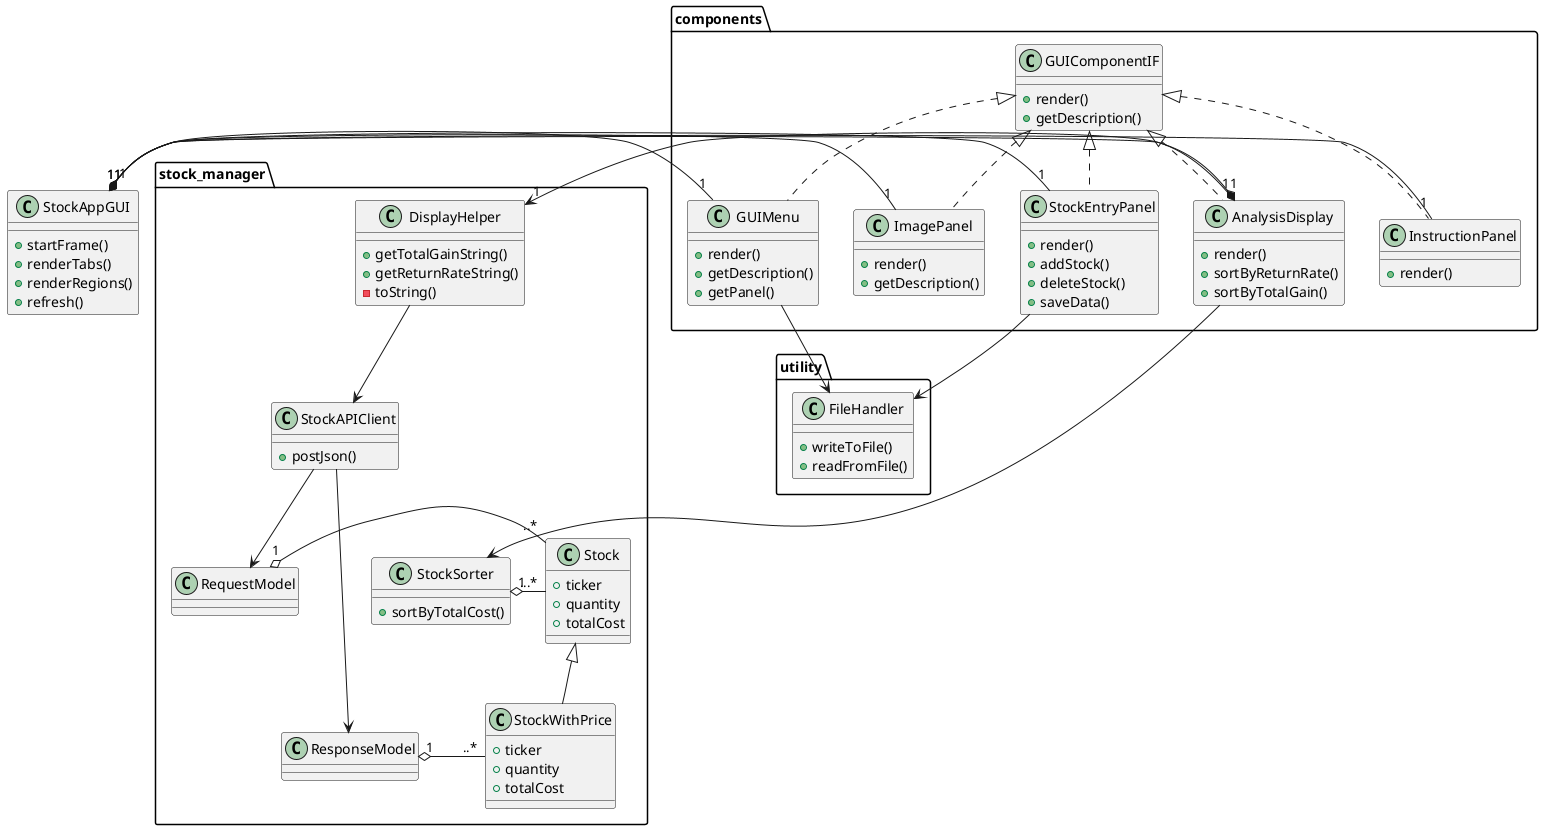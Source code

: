 @startuml
'https://plantuml.com/class-diagram

class StockAppGUI{
    +startFrame()
    +renderTabs()
    +renderRegions()
    +refresh()
}

package components{

    class GUIComponentIF{
        +render()
        +getDescription()
    }
    class GUIMenu implements GUIComponentIF{
        +render()
        +getDescription()
        +getPanel()
    }
    StockAppGUI "1" *- "1" GUIMenu

    class ImagePanel implements GUIComponentIF{
        +render()
        +getDescription()
    }
    StockAppGUI "1" *- "1" ImagePanel

    class AnalysisDisplay implements GUIComponentIF{
        +render()
        +sortByReturnRate()
        +sortByTotalGain()
    }
    StockAppGUI "1" *- "1" AnalysisDisplay

    class StockEntryPanel implements GUIComponentIF{
        +render()
        +addStock()
        +deleteStock()
        +saveData()
    }
    StockAppGUI "1" *- "1" StockEntryPanel

    class InstructionPanel implements GUIComponentIF{
        +render()
    }
    StockAppGUI "1" *- "1" InstructionPanel
}

package stock_manager{

    class Stock{
        +ticker
        +quantity
        +totalCost
    }

    class StockWithPrice extends Stock{
        +ticker
        +quantity
        +totalCost
    }

    class StockSorter{
        +sortByTotalCost()
    }
    StockSorter "1" o- "...*" Stock

    class StockAPIClient{
        +postJson()
    }
    AnalysisDisplay --> StockSorter


    class DisplayHelper{
        +getTotalGainString()
        +getReturnRateString()
        -toString()
    }
    DisplayHelper --> StockAPIClient
    AnalysisDisplay "1" *-> "1" DisplayHelper

    class RequestModel{
    }
    StockAPIClient --> RequestModel

    RequestModel "1" o- "..*" Stock

    class ResponseModel{
    }

    StockAPIClient --> ResponseModel

    ResponseModel "1" o- "..*" StockWithPrice


}

package utility{
    class FileHandler{
        +writeToFile()
        +readFromFile()
    }

    StockEntryPanel --> FileHandler
    GUIMenu --> FileHandler

}
@enduml